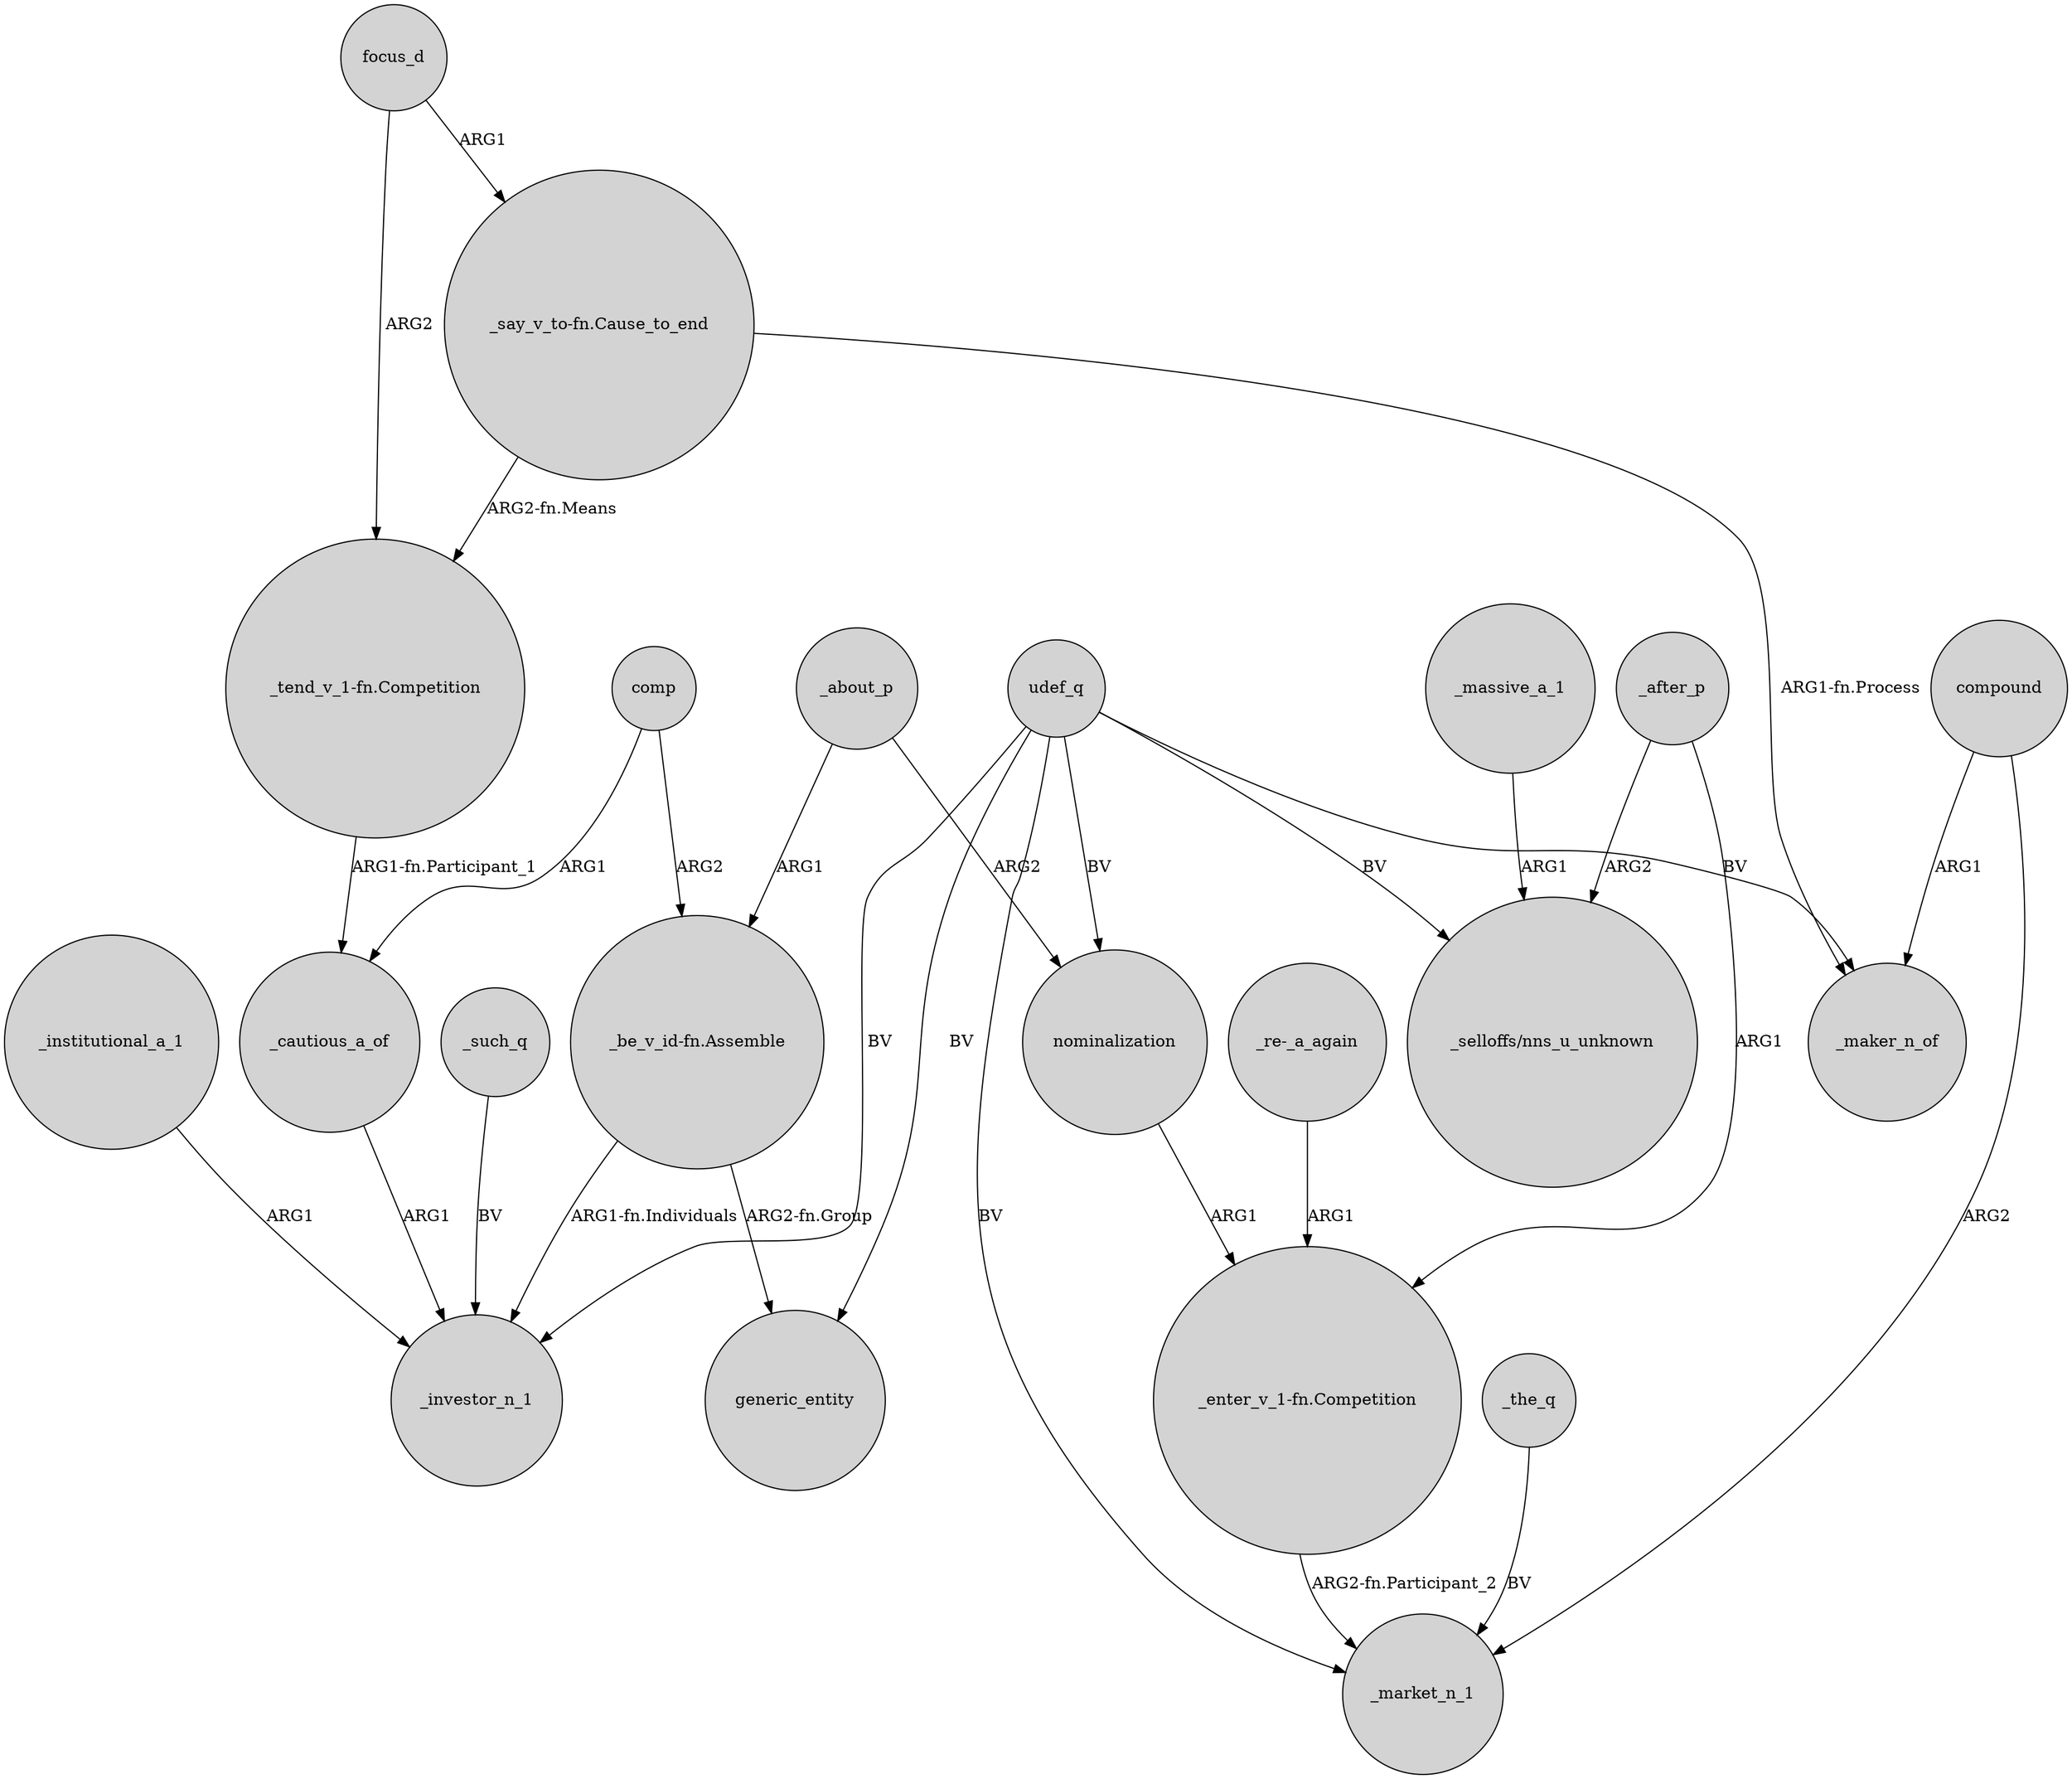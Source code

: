 digraph {
	node [shape=circle style=filled]
	_cautious_a_of -> _investor_n_1 [label=ARG1]
	udef_q -> _market_n_1 [label=BV]
	_after_p -> "_enter_v_1-fn.Competition" [label=ARG1]
	udef_q -> "_selloffs/nns_u_unknown" [label=BV]
	focus_d -> "_say_v_to-fn.Cause_to_end" [label=ARG1]
	compound -> _market_n_1 [label=ARG2]
	_after_p -> "_selloffs/nns_u_unknown" [label=ARG2]
	udef_q -> nominalization [label=BV]
	"_be_v_id-fn.Assemble" -> generic_entity [label="ARG2-fn.Group"]
	_about_p -> nominalization [label=ARG2]
	udef_q -> generic_entity [label=BV]
	_the_q -> _market_n_1 [label=BV]
	focus_d -> "_tend_v_1-fn.Competition" [label=ARG2]
	udef_q -> _maker_n_of [label=BV]
	"_be_v_id-fn.Assemble" -> _investor_n_1 [label="ARG1-fn.Individuals"]
	_massive_a_1 -> "_selloffs/nns_u_unknown" [label=ARG1]
	_about_p -> "_be_v_id-fn.Assemble" [label=ARG1]
	"_re-_a_again" -> "_enter_v_1-fn.Competition" [label=ARG1]
	"_say_v_to-fn.Cause_to_end" -> "_tend_v_1-fn.Competition" [label="ARG2-fn.Means"]
	_such_q -> _investor_n_1 [label=BV]
	"_tend_v_1-fn.Competition" -> _cautious_a_of [label="ARG1-fn.Participant_1"]
	"_enter_v_1-fn.Competition" -> _market_n_1 [label="ARG2-fn.Participant_2"]
	comp -> _cautious_a_of [label=ARG1]
	comp -> "_be_v_id-fn.Assemble" [label=ARG2]
	compound -> _maker_n_of [label=ARG1]
	udef_q -> _investor_n_1 [label=BV]
	nominalization -> "_enter_v_1-fn.Competition" [label=ARG1]
	_institutional_a_1 -> _investor_n_1 [label=ARG1]
	"_say_v_to-fn.Cause_to_end" -> _maker_n_of [label="ARG1-fn.Process"]
}
